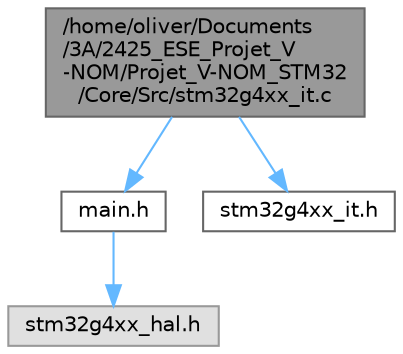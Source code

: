 digraph "/home/oliver/Documents/3A/2425_ESE_Projet_V-NOM/Projet_V-NOM_STM32/Core/Src/stm32g4xx_it.c"
{
 // LATEX_PDF_SIZE
  bgcolor="transparent";
  edge [fontname=Helvetica,fontsize=10,labelfontname=Helvetica,labelfontsize=10];
  node [fontname=Helvetica,fontsize=10,shape=box,height=0.2,width=0.4];
  Node1 [id="Node000001",label="/home/oliver/Documents\l/3A/2425_ESE_Projet_V\l-NOM/Projet_V-NOM_STM32\l/Core/Src/stm32g4xx_it.c",height=0.2,width=0.4,color="gray40", fillcolor="grey60", style="filled", fontcolor="black",tooltip="Interrupt Service Routines."];
  Node1 -> Node2 [id="edge1_Node000001_Node000002",color="steelblue1",style="solid",tooltip=" "];
  Node2 [id="Node000002",label="main.h",height=0.2,width=0.4,color="grey40", fillcolor="white", style="filled",URL="$main_8h.html",tooltip=": Header for main.c file. This file contains the common defines of the application."];
  Node2 -> Node3 [id="edge2_Node000002_Node000003",color="steelblue1",style="solid",tooltip=" "];
  Node3 [id="Node000003",label="stm32g4xx_hal.h",height=0.2,width=0.4,color="grey60", fillcolor="#E0E0E0", style="filled",tooltip=" "];
  Node1 -> Node4 [id="edge3_Node000001_Node000004",color="steelblue1",style="solid",tooltip=" "];
  Node4 [id="Node000004",label="stm32g4xx_it.h",height=0.2,width=0.4,color="grey40", fillcolor="white", style="filled",URL="$stm32g4xx__it_8h.html",tooltip="This file contains the headers of the interrupt handlers."];
}
